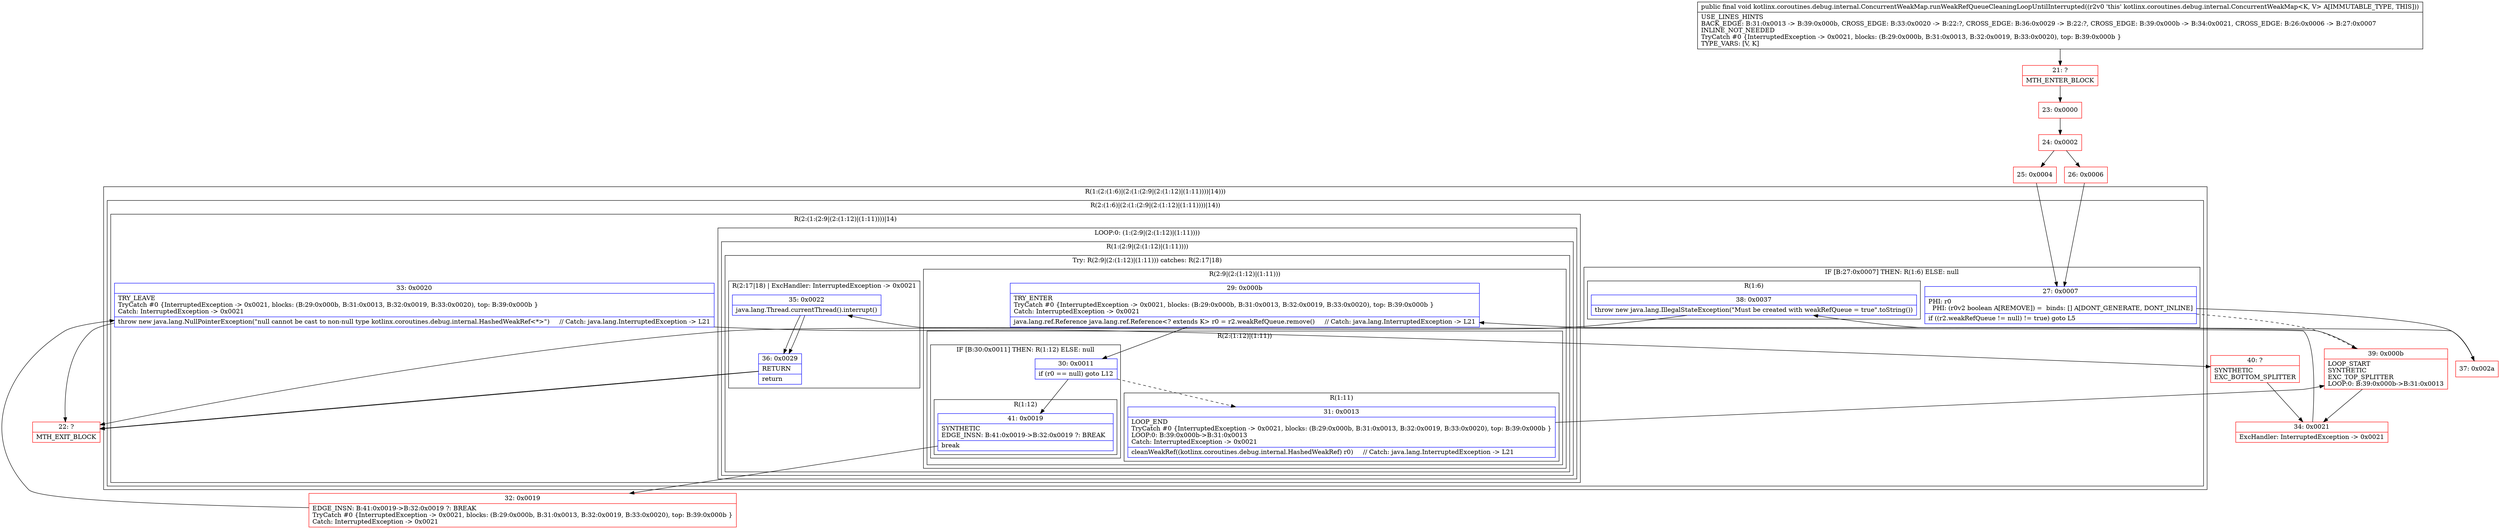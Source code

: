 digraph "CFG forkotlinx.coroutines.debug.internal.ConcurrentWeakMap.runWeakRefQueueCleaningLoopUntilInterrupted()V" {
subgraph cluster_Region_445166570 {
label = "R(1:(2:(1:6)|(2:(1:(2:9|(2:(1:12)|(1:11))))|14)))";
node [shape=record,color=blue];
subgraph cluster_Region_454567138 {
label = "R(2:(1:6)|(2:(1:(2:9|(2:(1:12)|(1:11))))|14))";
node [shape=record,color=blue];
subgraph cluster_IfRegion_236403399 {
label = "IF [B:27:0x0007] THEN: R(1:6) ELSE: null";
node [shape=record,color=blue];
Node_27 [shape=record,label="{27\:\ 0x0007|PHI: r0 \l  PHI: (r0v2 boolean A[REMOVE]) =  binds: [] A[DONT_GENERATE, DONT_INLINE]\l|if ((r2.weakRefQueue != null) != true) goto L5\l}"];
subgraph cluster_Region_923458608 {
label = "R(1:6)";
node [shape=record,color=blue];
Node_38 [shape=record,label="{38\:\ 0x0037|throw new java.lang.IllegalStateException(\"Must be created with weakRefQueue = true\".toString())\l}"];
}
}
subgraph cluster_Region_1749167832 {
label = "R(2:(1:(2:9|(2:(1:12)|(1:11))))|14)";
node [shape=record,color=blue];
subgraph cluster_LoopRegion_849815558 {
label = "LOOP:0: (1:(2:9|(2:(1:12)|(1:11))))";
node [shape=record,color=blue];
subgraph cluster_Region_89259415 {
label = "R(1:(2:9|(2:(1:12)|(1:11))))";
node [shape=record,color=blue];
subgraph cluster_TryCatchRegion_1692097105 {
label = "Try: R(2:9|(2:(1:12)|(1:11))) catches: R(2:17|18)";
node [shape=record,color=blue];
subgraph cluster_Region_405659953 {
label = "R(2:9|(2:(1:12)|(1:11)))";
node [shape=record,color=blue];
Node_29 [shape=record,label="{29\:\ 0x000b|TRY_ENTER\lTryCatch #0 \{InterruptedException \-\> 0x0021, blocks: (B:29:0x000b, B:31:0x0013, B:32:0x0019, B:33:0x0020), top: B:39:0x000b \}\lCatch: InterruptedException \-\> 0x0021\l|java.lang.ref.Reference java.lang.ref.Reference\<? extends K\> r0 = r2.weakRefQueue.remove()     \/\/ Catch: java.lang.InterruptedException \-\> L21\l}"];
subgraph cluster_Region_496409852 {
label = "R(2:(1:12)|(1:11))";
node [shape=record,color=blue];
subgraph cluster_IfRegion_1493046039 {
label = "IF [B:30:0x0011] THEN: R(1:12) ELSE: null";
node [shape=record,color=blue];
Node_30 [shape=record,label="{30\:\ 0x0011|if (r0 == null) goto L12\l}"];
subgraph cluster_Region_385511504 {
label = "R(1:12)";
node [shape=record,color=blue];
Node_41 [shape=record,label="{41\:\ 0x0019|SYNTHETIC\lEDGE_INSN: B:41:0x0019\-\>B:32:0x0019 ?: BREAK  \l|break\l}"];
}
}
subgraph cluster_Region_1245931451 {
label = "R(1:11)";
node [shape=record,color=blue];
Node_31 [shape=record,label="{31\:\ 0x0013|LOOP_END\lTryCatch #0 \{InterruptedException \-\> 0x0021, blocks: (B:29:0x000b, B:31:0x0013, B:32:0x0019, B:33:0x0020), top: B:39:0x000b \}\lLOOP:0: B:39:0x000b\-\>B:31:0x0013\lCatch: InterruptedException \-\> 0x0021\l|cleanWeakRef((kotlinx.coroutines.debug.internal.HashedWeakRef) r0)     \/\/ Catch: java.lang.InterruptedException \-\> L21\l}"];
}
}
}
subgraph cluster_Region_474843741 {
label = "R(2:17|18) | ExcHandler: InterruptedException \-\> 0x0021\l";
node [shape=record,color=blue];
Node_35 [shape=record,label="{35\:\ 0x0022|java.lang.Thread.currentThread().interrupt()\l}"];
Node_36 [shape=record,label="{36\:\ 0x0029|RETURN\l|return\l}"];
}
}
}
}
Node_33 [shape=record,label="{33\:\ 0x0020|TRY_LEAVE\lTryCatch #0 \{InterruptedException \-\> 0x0021, blocks: (B:29:0x000b, B:31:0x0013, B:32:0x0019, B:33:0x0020), top: B:39:0x000b \}\lCatch: InterruptedException \-\> 0x0021\l|throw new java.lang.NullPointerException(\"null cannot be cast to non\-null type kotlinx.coroutines.debug.internal.HashedWeakRef\<*\>\")     \/\/ Catch: java.lang.InterruptedException \-\> L21\l}"];
}
}
}
subgraph cluster_Region_474843741 {
label = "R(2:17|18) | ExcHandler: InterruptedException \-\> 0x0021\l";
node [shape=record,color=blue];
Node_35 [shape=record,label="{35\:\ 0x0022|java.lang.Thread.currentThread().interrupt()\l}"];
Node_36 [shape=record,label="{36\:\ 0x0029|RETURN\l|return\l}"];
}
Node_21 [shape=record,color=red,label="{21\:\ ?|MTH_ENTER_BLOCK\l}"];
Node_23 [shape=record,color=red,label="{23\:\ 0x0000}"];
Node_24 [shape=record,color=red,label="{24\:\ 0x0002}"];
Node_25 [shape=record,color=red,label="{25\:\ 0x0004}"];
Node_37 [shape=record,color=red,label="{37\:\ 0x002a}"];
Node_22 [shape=record,color=red,label="{22\:\ ?|MTH_EXIT_BLOCK\l}"];
Node_39 [shape=record,color=red,label="{39\:\ 0x000b|LOOP_START\lSYNTHETIC\lEXC_TOP_SPLITTER\lLOOP:0: B:39:0x000b\-\>B:31:0x0013\l}"];
Node_32 [shape=record,color=red,label="{32\:\ 0x0019|EDGE_INSN: B:41:0x0019\-\>B:32:0x0019 ?: BREAK  \lTryCatch #0 \{InterruptedException \-\> 0x0021, blocks: (B:29:0x000b, B:31:0x0013, B:32:0x0019, B:33:0x0020), top: B:39:0x000b \}\lCatch: InterruptedException \-\> 0x0021\l}"];
Node_40 [shape=record,color=red,label="{40\:\ ?|SYNTHETIC\lEXC_BOTTOM_SPLITTER\l}"];
Node_34 [shape=record,color=red,label="{34\:\ 0x0021|ExcHandler: InterruptedException \-\> 0x0021\l}"];
Node_26 [shape=record,color=red,label="{26\:\ 0x0006}"];
MethodNode[shape=record,label="{public final void kotlinx.coroutines.debug.internal.ConcurrentWeakMap.runWeakRefQueueCleaningLoopUntilInterrupted((r2v0 'this' kotlinx.coroutines.debug.internal.ConcurrentWeakMap\<K, V\> A[IMMUTABLE_TYPE, THIS]))  | USE_LINES_HINTS\lBACK_EDGE: B:31:0x0013 \-\> B:39:0x000b, CROSS_EDGE: B:33:0x0020 \-\> B:22:?, CROSS_EDGE: B:36:0x0029 \-\> B:22:?, CROSS_EDGE: B:39:0x000b \-\> B:34:0x0021, CROSS_EDGE: B:26:0x0006 \-\> B:27:0x0007\lINLINE_NOT_NEEDED\lTryCatch #0 \{InterruptedException \-\> 0x0021, blocks: (B:29:0x000b, B:31:0x0013, B:32:0x0019, B:33:0x0020), top: B:39:0x000b \}\lTYPE_VARS: [V, K]\l}"];
MethodNode -> Node_21;Node_27 -> Node_37;
Node_27 -> Node_39[style=dashed];
Node_38 -> Node_22;
Node_29 -> Node_30;
Node_30 -> Node_31[style=dashed];
Node_30 -> Node_41;
Node_41 -> Node_32;
Node_31 -> Node_39;
Node_35 -> Node_36;
Node_36 -> Node_22;
Node_33 -> Node_22;
Node_33 -> Node_40;
Node_35 -> Node_36;
Node_36 -> Node_22;
Node_21 -> Node_23;
Node_23 -> Node_24;
Node_24 -> Node_25;
Node_24 -> Node_26;
Node_25 -> Node_27;
Node_37 -> Node_38;
Node_39 -> Node_29;
Node_39 -> Node_34;
Node_32 -> Node_33;
Node_40 -> Node_34;
Node_34 -> Node_35;
Node_26 -> Node_27;
}

